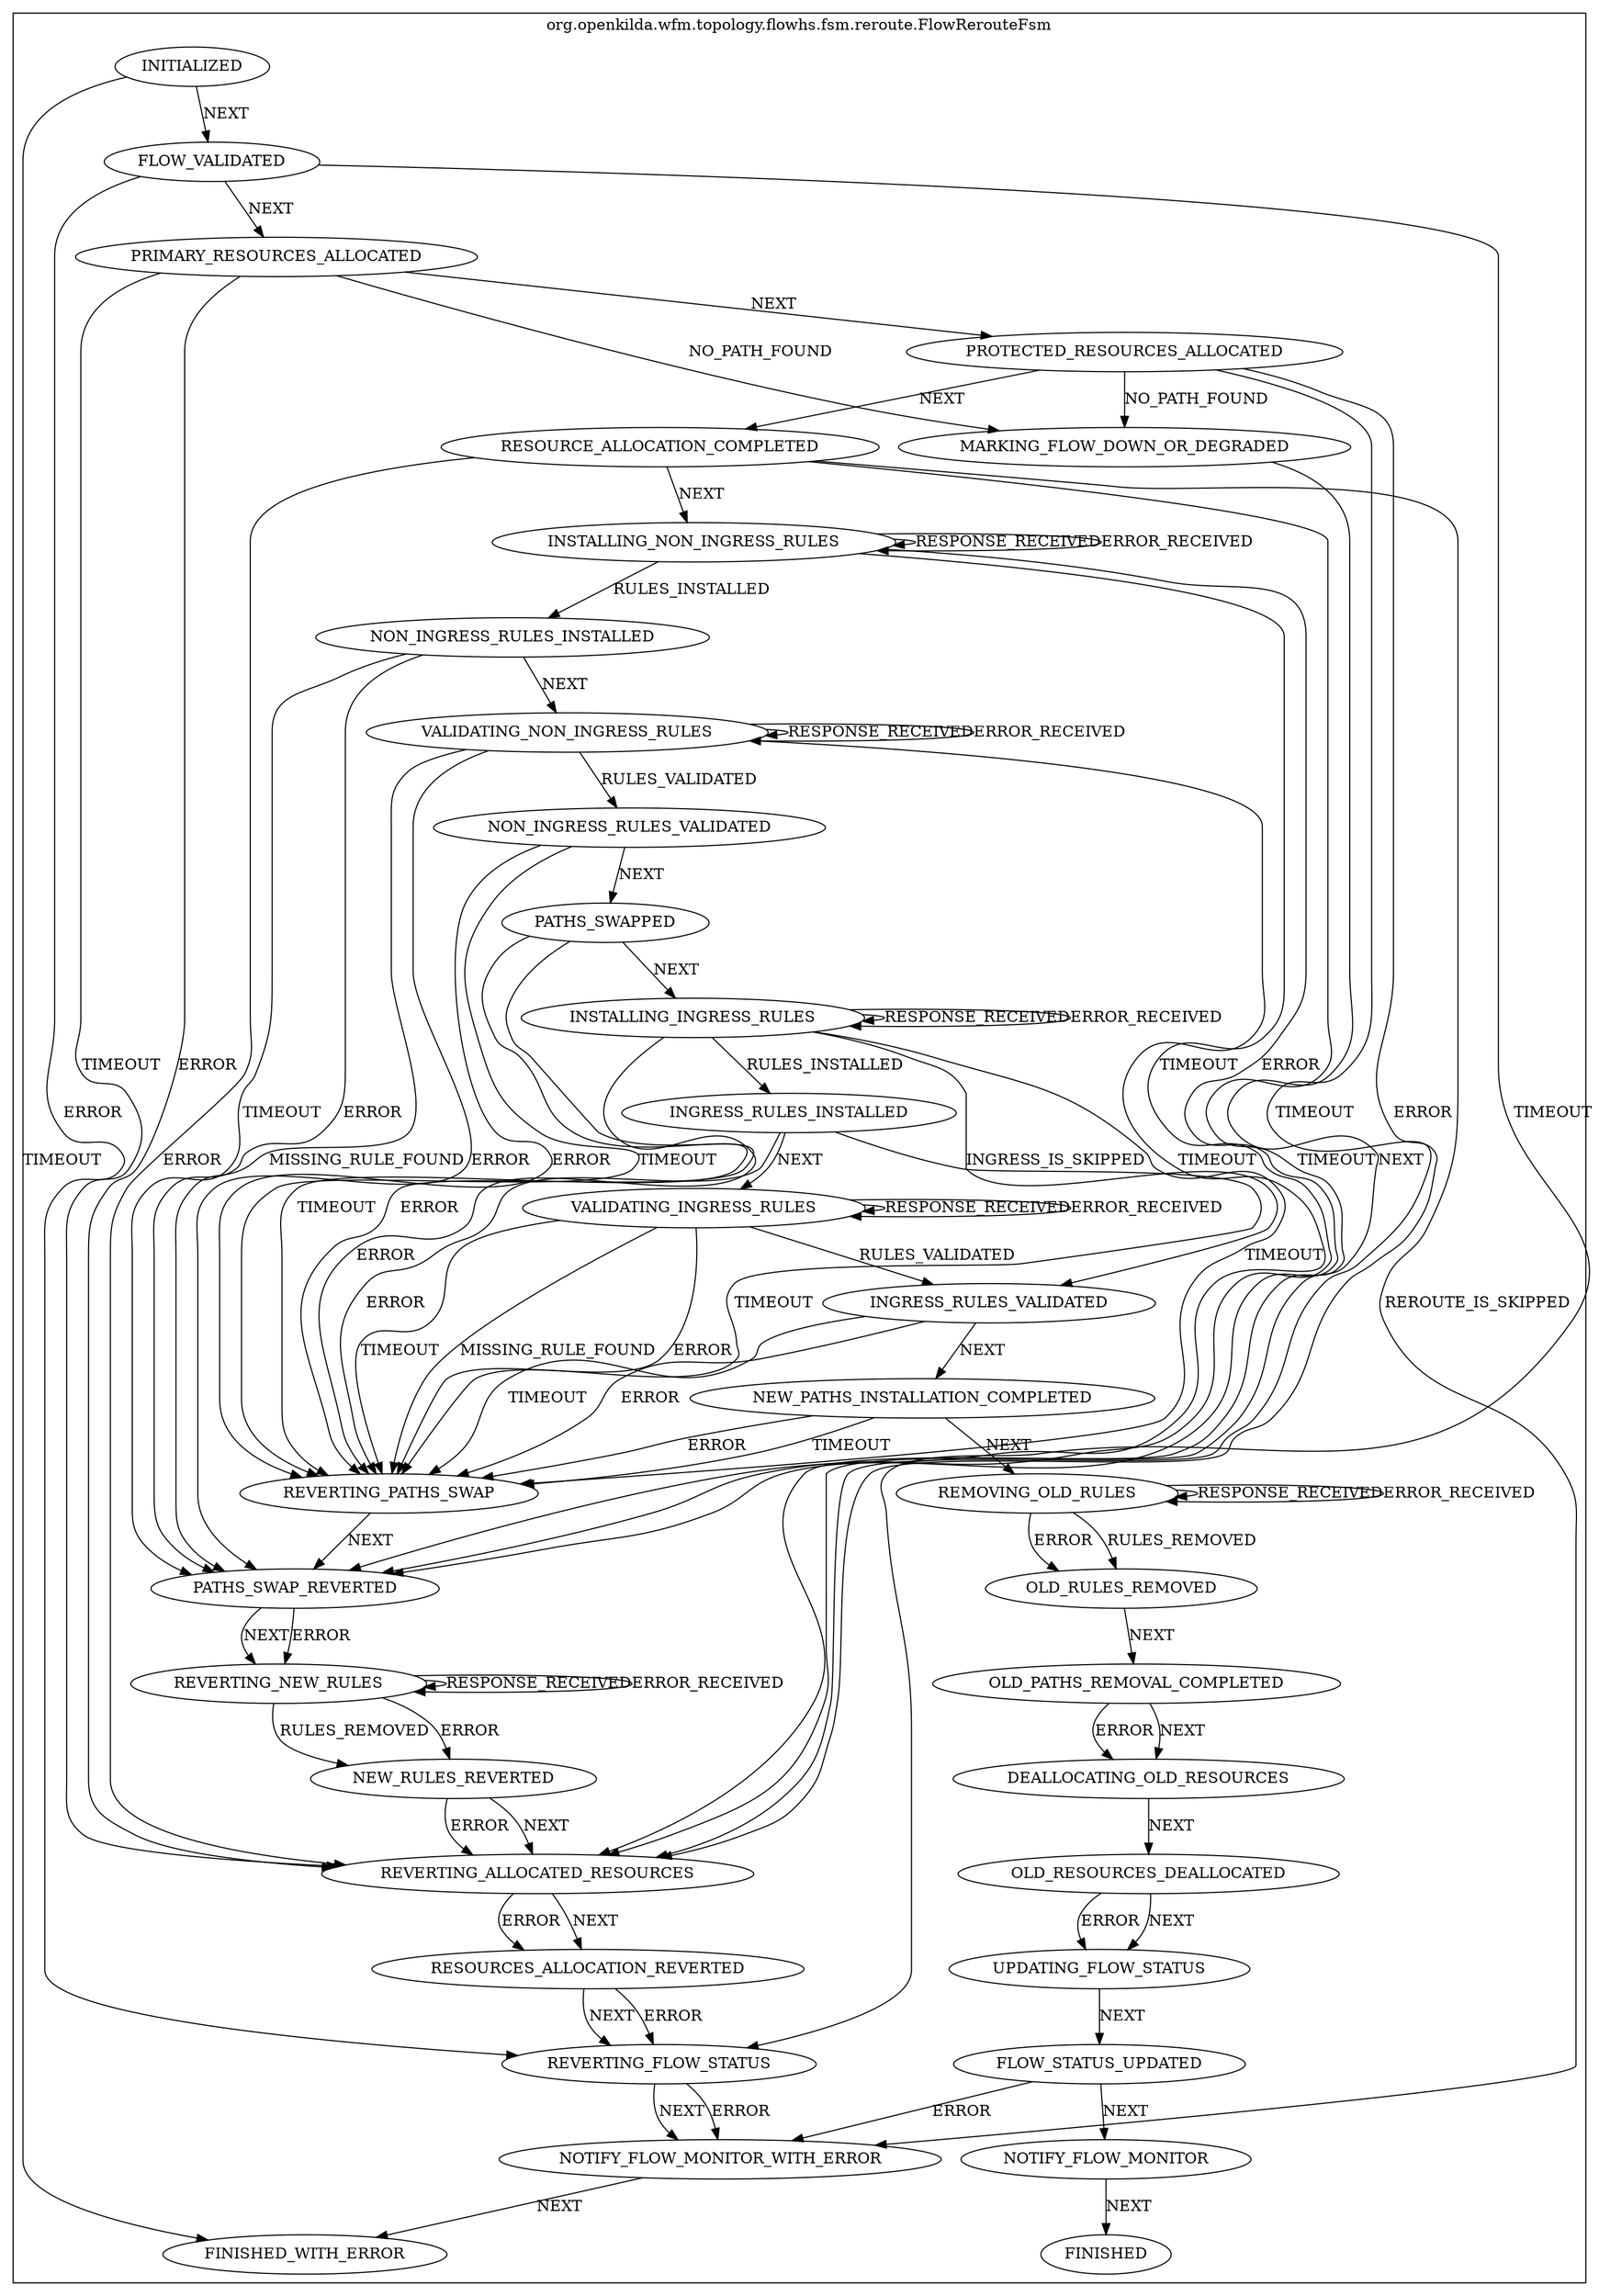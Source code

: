 digraph {
compound=true;
subgraph cluster_StateMachine {
label="org.openkilda.wfm.topology.flowhs.fsm.reroute.FlowRerouteFsm";
INSTALLING_NON_INGRESS_RULES [label="INSTALLING_NON_INGRESS_RULES"];
INGRESS_RULES_VALIDATED [label="INGRESS_RULES_VALIDATED"];
DEALLOCATING_OLD_RESOURCES [label="DEALLOCATING_OLD_RESOURCES"];
INSTALLING_INGRESS_RULES [label="INSTALLING_INGRESS_RULES"];
VALIDATING_INGRESS_RULES [label="VALIDATING_INGRESS_RULES"];
FINISHED_WITH_ERROR [label="FINISHED_WITH_ERROR"];
INGRESS_RULES_INSTALLED [label="INGRESS_RULES_INSTALLED"];
FINISHED [label="FINISHED"];
NOTIFY_FLOW_MONITOR [label="NOTIFY_FLOW_MONITOR"];
NOTIFY_FLOW_MONITOR_WITH_ERROR [label="NOTIFY_FLOW_MONITOR_WITH_ERROR"];
INITIALIZED [label="INITIALIZED"];
REVERTING_FLOW_STATUS [label="REVERTING_FLOW_STATUS"];
OLD_PATHS_REMOVAL_COMPLETED [label="OLD_PATHS_REMOVAL_COMPLETED"];
FLOW_VALIDATED [label="FLOW_VALIDATED"];
NEW_PATHS_INSTALLATION_COMPLETED [label="NEW_PATHS_INSTALLATION_COMPLETED"];
NON_INGRESS_RULES_VALIDATED [label="NON_INGRESS_RULES_VALIDATED"];
NEW_RULES_REVERTED [label="NEW_RULES_REVERTED"];
RESOURCE_ALLOCATION_COMPLETED [label="RESOURCE_ALLOCATION_COMPLETED"];
NON_INGRESS_RULES_INSTALLED [label="NON_INGRESS_RULES_INSTALLED"];
UPDATING_FLOW_STATUS [label="UPDATING_FLOW_STATUS"];
RESOURCES_ALLOCATION_REVERTED [label="RESOURCES_ALLOCATION_REVERTED"];
PATHS_SWAPPED [label="PATHS_SWAPPED"];
OLD_RESOURCES_DEALLOCATED [label="OLD_RESOURCES_DEALLOCATED"];
FLOW_STATUS_UPDATED [label="FLOW_STATUS_UPDATED"];
MARKING_FLOW_DOWN_OR_DEGRADED [label="MARKING_FLOW_DOWN_OR_DEGRADED"];
PROTECTED_RESOURCES_ALLOCATED [label="PROTECTED_RESOURCES_ALLOCATED"];
REVERTING_ALLOCATED_RESOURCES [label="REVERTING_ALLOCATED_RESOURCES"];
VALIDATING_NON_INGRESS_RULES [label="VALIDATING_NON_INGRESS_RULES"];
REVERTING_PATHS_SWAP [label="REVERTING_PATHS_SWAP"];
OLD_RULES_REMOVED [label="OLD_RULES_REMOVED"];
REVERTING_NEW_RULES [label="REVERTING_NEW_RULES"];
REMOVING_OLD_RULES [label="REMOVING_OLD_RULES"];
PATHS_SWAP_REVERTED [label="PATHS_SWAP_REVERTED"];
PRIMARY_RESOURCES_ALLOCATED [label="PRIMARY_RESOURCES_ALLOCATED"];

INSTALLING_NON_INGRESS_RULES -> INSTALLING_NON_INGRESS_RULES [ label="RESPONSE_RECEIVED"];
INSTALLING_NON_INGRESS_RULES -> INSTALLING_NON_INGRESS_RULES [ label="ERROR_RECEIVED"];
INSTALLING_NON_INGRESS_RULES -> NON_INGRESS_RULES_INSTALLED [ label="RULES_INSTALLED"];
INSTALLING_NON_INGRESS_RULES -> PATHS_SWAP_REVERTED [ label="TIMEOUT"];
INSTALLING_NON_INGRESS_RULES -> PATHS_SWAP_REVERTED [ label="ERROR"];
INGRESS_RULES_VALIDATED -> NEW_PATHS_INSTALLATION_COMPLETED [ label="NEXT"];
INGRESS_RULES_VALIDATED -> REVERTING_PATHS_SWAP [ label="TIMEOUT"];
INGRESS_RULES_VALIDATED -> REVERTING_PATHS_SWAP [ label="ERROR"];
DEALLOCATING_OLD_RESOURCES -> OLD_RESOURCES_DEALLOCATED [ label="NEXT"];
INSTALLING_INGRESS_RULES -> INSTALLING_INGRESS_RULES [ label="RESPONSE_RECEIVED"];
INSTALLING_INGRESS_RULES -> INSTALLING_INGRESS_RULES [ label="ERROR_RECEIVED"];
INSTALLING_INGRESS_RULES -> INGRESS_RULES_INSTALLED [ label="RULES_INSTALLED"];
INSTALLING_INGRESS_RULES -> INGRESS_RULES_VALIDATED [ label="INGRESS_IS_SKIPPED"];
INSTALLING_INGRESS_RULES -> REVERTING_PATHS_SWAP [ label="TIMEOUT"];
INSTALLING_INGRESS_RULES -> REVERTING_PATHS_SWAP [ label="ERROR"];
VALIDATING_INGRESS_RULES -> VALIDATING_INGRESS_RULES [ label="RESPONSE_RECEIVED"];
VALIDATING_INGRESS_RULES -> VALIDATING_INGRESS_RULES [ label="ERROR_RECEIVED"];
VALIDATING_INGRESS_RULES -> INGRESS_RULES_VALIDATED [ label="RULES_VALIDATED"];
VALIDATING_INGRESS_RULES -> REVERTING_PATHS_SWAP [ label="TIMEOUT"];
VALIDATING_INGRESS_RULES -> REVERTING_PATHS_SWAP [ label="MISSING_RULE_FOUND"];
VALIDATING_INGRESS_RULES -> REVERTING_PATHS_SWAP [ label="ERROR"];
INGRESS_RULES_INSTALLED -> VALIDATING_INGRESS_RULES [ label="NEXT"];
INGRESS_RULES_INSTALLED -> REVERTING_PATHS_SWAP [ label="TIMEOUT"];
INGRESS_RULES_INSTALLED -> REVERTING_PATHS_SWAP [ label="ERROR"];
INITIALIZED -> FLOW_VALIDATED [ label="NEXT"];
INITIALIZED -> FINISHED_WITH_ERROR [ label="TIMEOUT"];
REVERTING_FLOW_STATUS -> NOTIFY_FLOW_MONITOR_WITH_ERROR [ label="NEXT"];
REVERTING_FLOW_STATUS -> NOTIFY_FLOW_MONITOR_WITH_ERROR [ label="ERROR"];
OLD_PATHS_REMOVAL_COMPLETED -> DEALLOCATING_OLD_RESOURCES [ label="NEXT"];
OLD_PATHS_REMOVAL_COMPLETED -> DEALLOCATING_OLD_RESOURCES [ label="ERROR"];
FLOW_VALIDATED -> PRIMARY_RESOURCES_ALLOCATED [ label="NEXT"];
FLOW_VALIDATED -> REVERTING_FLOW_STATUS [ label="TIMEOUT"];
FLOW_VALIDATED -> REVERTING_FLOW_STATUS [ label="ERROR"];
NEW_PATHS_INSTALLATION_COMPLETED -> REMOVING_OLD_RULES [ label="NEXT"];
NEW_PATHS_INSTALLATION_COMPLETED -> REVERTING_PATHS_SWAP [ label="TIMEOUT"];
NEW_PATHS_INSTALLATION_COMPLETED -> REVERTING_PATHS_SWAP [ label="ERROR"];
NON_INGRESS_RULES_VALIDATED -> PATHS_SWAPPED [ label="NEXT"];
NON_INGRESS_RULES_VALIDATED -> REVERTING_PATHS_SWAP [ label="TIMEOUT"];
NON_INGRESS_RULES_VALIDATED -> REVERTING_PATHS_SWAP [ label="ERROR"];
NEW_RULES_REVERTED -> REVERTING_ALLOCATED_RESOURCES [ label="NEXT"];
NEW_RULES_REVERTED -> REVERTING_ALLOCATED_RESOURCES [ label="ERROR"];
RESOURCE_ALLOCATION_COMPLETED -> INSTALLING_NON_INGRESS_RULES [ label="NEXT"];
RESOURCE_ALLOCATION_COMPLETED -> NOTIFY_FLOW_MONITOR_WITH_ERROR [ label="REROUTE_IS_SKIPPED"];
RESOURCE_ALLOCATION_COMPLETED -> REVERTING_ALLOCATED_RESOURCES [ label="TIMEOUT"];
RESOURCE_ALLOCATION_COMPLETED -> REVERTING_ALLOCATED_RESOURCES [ label="ERROR"];
NON_INGRESS_RULES_INSTALLED -> VALIDATING_NON_INGRESS_RULES [ label="NEXT"];
NON_INGRESS_RULES_INSTALLED -> PATHS_SWAP_REVERTED [ label="TIMEOUT"];
NON_INGRESS_RULES_INSTALLED -> PATHS_SWAP_REVERTED [ label="ERROR"];
UPDATING_FLOW_STATUS -> FLOW_STATUS_UPDATED [ label="NEXT"];
RESOURCES_ALLOCATION_REVERTED -> REVERTING_FLOW_STATUS [ label="NEXT"];
RESOURCES_ALLOCATION_REVERTED -> REVERTING_FLOW_STATUS [ label="ERROR"];
PATHS_SWAPPED -> INSTALLING_INGRESS_RULES [ label="NEXT"];
PATHS_SWAPPED -> REVERTING_PATHS_SWAP [ label="TIMEOUT"];
PATHS_SWAPPED -> REVERTING_PATHS_SWAP [ label="ERROR"];
OLD_RESOURCES_DEALLOCATED -> UPDATING_FLOW_STATUS [ label="NEXT"];
OLD_RESOURCES_DEALLOCATED -> UPDATING_FLOW_STATUS [ label="ERROR"];
FLOW_STATUS_UPDATED -> NOTIFY_FLOW_MONITOR [ label="NEXT"];
NOTIFY_FLOW_MONITOR -> FINISHED [ label="NEXT"];
FLOW_STATUS_UPDATED -> NOTIFY_FLOW_MONITOR_WITH_ERROR [ label="ERROR"];
NOTIFY_FLOW_MONITOR_WITH_ERROR -> FINISHED_WITH_ERROR [ label="NEXT"];
MARKING_FLOW_DOWN_OR_DEGRADED -> REVERTING_ALLOCATED_RESOURCES [ label="NEXT"];
PROTECTED_RESOURCES_ALLOCATED -> RESOURCE_ALLOCATION_COMPLETED [ label="NEXT"];
PROTECTED_RESOURCES_ALLOCATED -> MARKING_FLOW_DOWN_OR_DEGRADED [ label="NO_PATH_FOUND"];
PROTECTED_RESOURCES_ALLOCATED -> REVERTING_ALLOCATED_RESOURCES [ label="TIMEOUT"];
PROTECTED_RESOURCES_ALLOCATED -> REVERTING_ALLOCATED_RESOURCES [ label="ERROR"];
REVERTING_ALLOCATED_RESOURCES -> RESOURCES_ALLOCATION_REVERTED [ label="NEXT"];
REVERTING_ALLOCATED_RESOURCES -> RESOURCES_ALLOCATION_REVERTED [ label="ERROR"];
VALIDATING_NON_INGRESS_RULES -> VALIDATING_NON_INGRESS_RULES [ label="RESPONSE_RECEIVED"];
VALIDATING_NON_INGRESS_RULES -> VALIDATING_NON_INGRESS_RULES [ label="ERROR_RECEIVED"];
VALIDATING_NON_INGRESS_RULES -> NON_INGRESS_RULES_VALIDATED [ label="RULES_VALIDATED"];
VALIDATING_NON_INGRESS_RULES -> PATHS_SWAP_REVERTED [ label="TIMEOUT"];
VALIDATING_NON_INGRESS_RULES -> PATHS_SWAP_REVERTED [ label="MISSING_RULE_FOUND"];
VALIDATING_NON_INGRESS_RULES -> PATHS_SWAP_REVERTED [ label="ERROR"];
REVERTING_PATHS_SWAP -> PATHS_SWAP_REVERTED [ label="NEXT"];
OLD_RULES_REMOVED -> OLD_PATHS_REMOVAL_COMPLETED [ label="NEXT"];
REVERTING_NEW_RULES -> REVERTING_NEW_RULES [ label="RESPONSE_RECEIVED"];
REVERTING_NEW_RULES -> REVERTING_NEW_RULES [ label="ERROR_RECEIVED"];
REVERTING_NEW_RULES -> NEW_RULES_REVERTED [ label="RULES_REMOVED"];
REVERTING_NEW_RULES -> NEW_RULES_REVERTED [ label="ERROR"];
REMOVING_OLD_RULES -> REMOVING_OLD_RULES [ label="RESPONSE_RECEIVED"];
REMOVING_OLD_RULES -> REMOVING_OLD_RULES [ label="ERROR_RECEIVED"];
REMOVING_OLD_RULES -> OLD_RULES_REMOVED [ label="RULES_REMOVED"];
REMOVING_OLD_RULES -> OLD_RULES_REMOVED [ label="ERROR"];
PATHS_SWAP_REVERTED -> REVERTING_NEW_RULES [ label="NEXT"];
PATHS_SWAP_REVERTED -> REVERTING_NEW_RULES [ label="ERROR"];
PRIMARY_RESOURCES_ALLOCATED -> PROTECTED_RESOURCES_ALLOCATED [ label="NEXT"];
PRIMARY_RESOURCES_ALLOCATED -> MARKING_FLOW_DOWN_OR_DEGRADED [ label="NO_PATH_FOUND"];
PRIMARY_RESOURCES_ALLOCATED -> REVERTING_ALLOCATED_RESOURCES [ label="TIMEOUT"];
PRIMARY_RESOURCES_ALLOCATED -> REVERTING_ALLOCATED_RESOURCES [ label="ERROR"];}}
